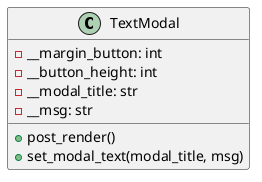 @startuml
class TextModal {
    - __margin_button: int
    - __button_height: int
    - __modal_title: str
    - __msg: str

    + post_render()
    + set_modal_text(modal_title, msg)
}

@enduml